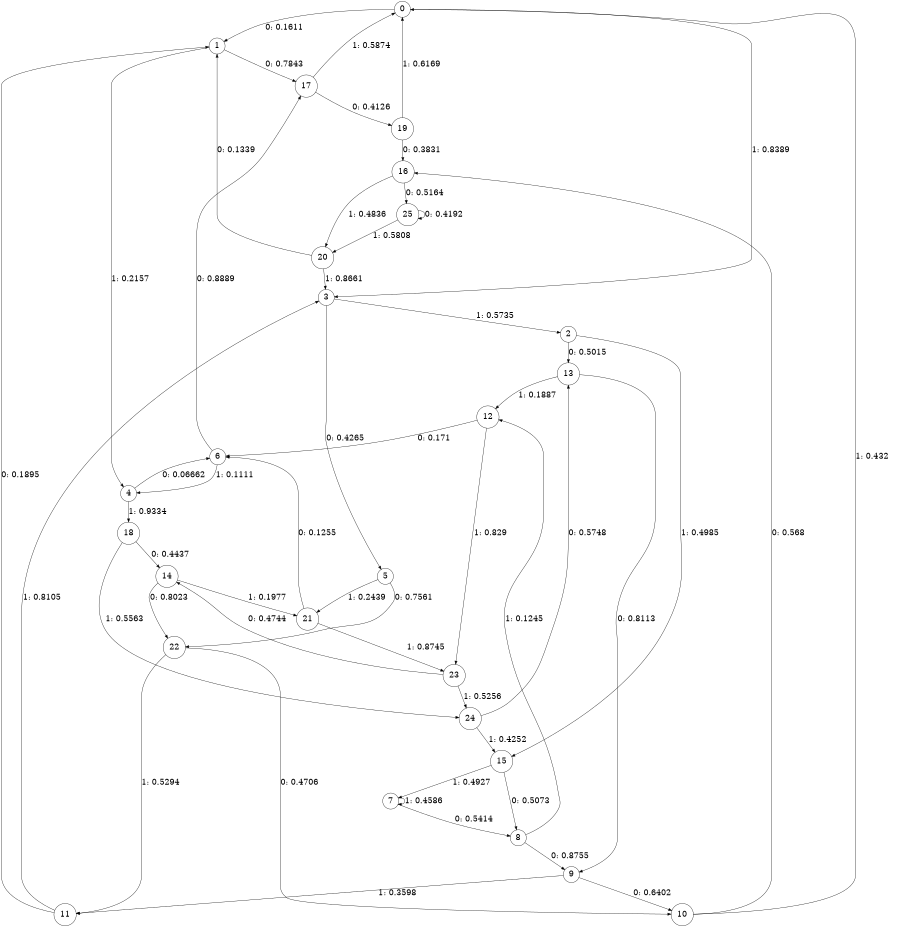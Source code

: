 digraph "ch1randomL5" {
size = "6,8.5";
ratio = "fill";
node [shape = circle];
node [fontsize = 24];
edge [fontsize = 24];
0 -> 1 [label = "0: 0.1611   "];
0 -> 3 [label = "1: 0.8389   "];
1 -> 17 [label = "0: 0.7843   "];
1 -> 4 [label = "1: 0.2157   "];
2 -> 13 [label = "0: 0.5015   "];
2 -> 15 [label = "1: 0.4985   "];
3 -> 5 [label = "0: 0.4265   "];
3 -> 2 [label = "1: 0.5735   "];
4 -> 6 [label = "0: 0.06662  "];
4 -> 18 [label = "1: 0.9334   "];
5 -> 22 [label = "0: 0.7561   "];
5 -> 21 [label = "1: 0.2439   "];
6 -> 17 [label = "0: 0.8889   "];
6 -> 4 [label = "1: 0.1111   "];
7 -> 8 [label = "0: 0.5414   "];
7 -> 7 [label = "1: 0.4586   "];
8 -> 9 [label = "0: 0.8755   "];
8 -> 12 [label = "1: 0.1245   "];
9 -> 10 [label = "0: 0.6402   "];
9 -> 11 [label = "1: 0.3598   "];
10 -> 16 [label = "0: 0.568    "];
10 -> 0 [label = "1: 0.432    "];
11 -> 1 [label = "0: 0.1895   "];
11 -> 3 [label = "1: 0.8105   "];
12 -> 6 [label = "0: 0.171    "];
12 -> 23 [label = "1: 0.829    "];
13 -> 9 [label = "0: 0.8113   "];
13 -> 12 [label = "1: 0.1887   "];
14 -> 22 [label = "0: 0.8023   "];
14 -> 21 [label = "1: 0.1977   "];
15 -> 8 [label = "0: 0.5073   "];
15 -> 7 [label = "1: 0.4927   "];
16 -> 25 [label = "0: 0.5164   "];
16 -> 20 [label = "1: 0.4836   "];
17 -> 19 [label = "0: 0.4126   "];
17 -> 0 [label = "1: 0.5874   "];
18 -> 14 [label = "0: 0.4437   "];
18 -> 24 [label = "1: 0.5563   "];
19 -> 16 [label = "0: 0.3831   "];
19 -> 0 [label = "1: 0.6169   "];
20 -> 1 [label = "0: 0.1339   "];
20 -> 3 [label = "1: 0.8661   "];
21 -> 6 [label = "0: 0.1255   "];
21 -> 23 [label = "1: 0.8745   "];
22 -> 10 [label = "0: 0.4706   "];
22 -> 11 [label = "1: 0.5294   "];
23 -> 14 [label = "0: 0.4744   "];
23 -> 24 [label = "1: 0.5256   "];
24 -> 13 [label = "0: 0.5748   "];
24 -> 15 [label = "1: 0.4252   "];
25 -> 25 [label = "0: 0.4192   "];
25 -> 20 [label = "1: 0.5808   "];
}